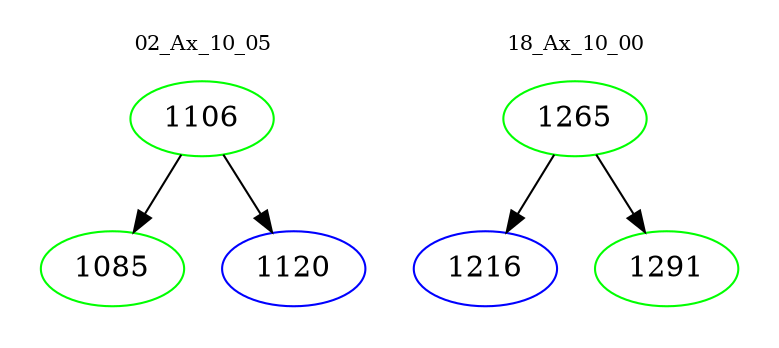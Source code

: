 digraph{
subgraph cluster_0 {
color = white
label = "02_Ax_10_05";
fontsize=10;
T0_1106 [label="1106", color="green"]
T0_1106 -> T0_1085 [color="black"]
T0_1085 [label="1085", color="green"]
T0_1106 -> T0_1120 [color="black"]
T0_1120 [label="1120", color="blue"]
}
subgraph cluster_1 {
color = white
label = "18_Ax_10_00";
fontsize=10;
T1_1265 [label="1265", color="green"]
T1_1265 -> T1_1216 [color="black"]
T1_1216 [label="1216", color="blue"]
T1_1265 -> T1_1291 [color="black"]
T1_1291 [label="1291", color="green"]
}
}

